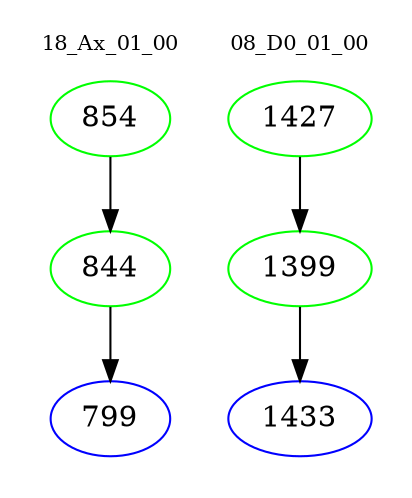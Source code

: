 digraph{
subgraph cluster_0 {
color = white
label = "18_Ax_01_00";
fontsize=10;
T0_854 [label="854", color="green"]
T0_854 -> T0_844 [color="black"]
T0_844 [label="844", color="green"]
T0_844 -> T0_799 [color="black"]
T0_799 [label="799", color="blue"]
}
subgraph cluster_1 {
color = white
label = "08_D0_01_00";
fontsize=10;
T1_1427 [label="1427", color="green"]
T1_1427 -> T1_1399 [color="black"]
T1_1399 [label="1399", color="green"]
T1_1399 -> T1_1433 [color="black"]
T1_1433 [label="1433", color="blue"]
}
}
